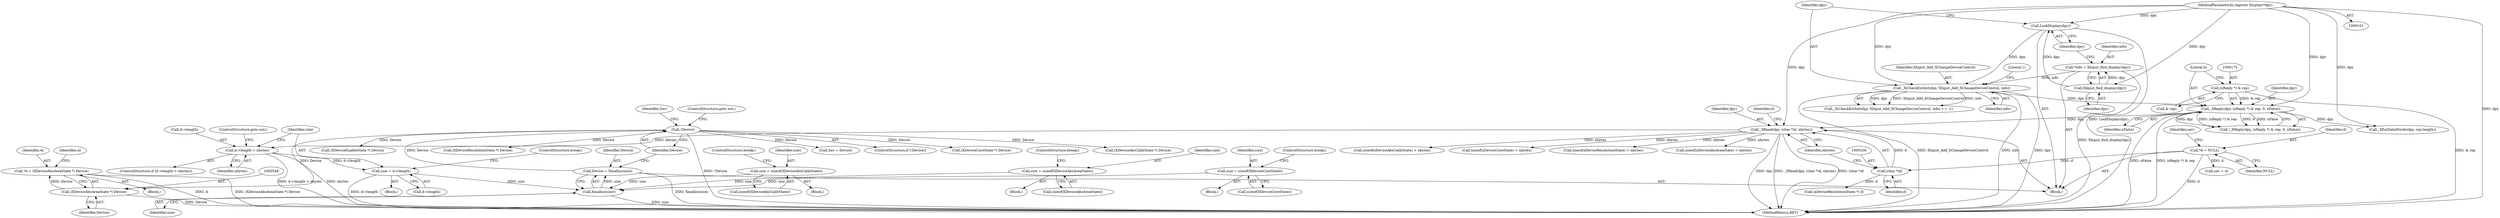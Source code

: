 digraph "0_libXi_19a9cd607de73947fcfb104682f203ffe4e1f4e5_0@pointer" {
"1000545" [label="(Call,*A = (XDeviceAbsAreaState *) Device)"];
"1000547" [label="(Call,(XDeviceAbsAreaState *) Device)"];
"1000347" [label="(Call,!Device)"];
"1000342" [label="(Call,Device = Xmalloc(size))"];
"1000344" [label="(Call,Xmalloc(size))"];
"1000297" [label="(Call,size = sizeof(XDeviceAbsCalibState))"];
"1000310" [label="(Call,size = sizeof(XDeviceAbsAreaState))"];
"1000323" [label="(Call,size = sizeof(XDeviceCoreState))"];
"1000336" [label="(Call,size = d->length)"];
"1000330" [label="(Call,d->length > nbytes)"];
"1000233" [label="(Call,_XRead(dpy, (char *)d, nbytes))"];
"1000172" [label="(Call,_XReply(dpy, (xReply *) & rep, 0, xFalse))"];
"1000133" [label="(Call,_XiCheckExtInit(dpy, XInput_Add_XChangeDeviceControl, info))"];
"1000129" [label="(Call,LockDisplay(dpy))"];
"1000127" [label="(Call,XInput_find_display(dpy))"];
"1000102" [label="(MethodParameterIn,register Display\t*dpy)"];
"1000125" [label="(Call,*info = XInput_find_display(dpy))"];
"1000174" [label="(Call,(xReply *) & rep)"];
"1000235" [label="(Call,(char *)d)"];
"1000115" [label="(Call,*d = NULL)"];
"1000135" [label="(Identifier,XInput_Add_XChangeDeviceControl)"];
"1000116" [label="(Identifier,d)"];
"1000546" [label="(Identifier,A)"];
"1000655" [label="(Call,(XDeviceEnableState *) Device)"];
"1000303" [label="(Block,)"];
"1000176" [label="(Call,& rep)"];
"1000179" [label="(Identifier,xFalse)"];
"1000297" [label="(Call,size = sizeof(XDeviceAbsCalibState))"];
"1000125" [label="(Call,*info = XInput_find_display(dpy))"];
"1000292" [label="(Call,sizeof(xDeviceAbsCalibState) > nbytes)"];
"1000345" [label="(Identifier,size)"];
"1000134" [label="(Identifier,dpy)"];
"1000312" [label="(Call,sizeof(XDeviceAbsAreaState))"];
"1000230" [label="(Call,sav = d)"];
"1000172" [label="(Call,_XReply(dpy, (xReply *) & rep, 0, xFalse))"];
"1000344" [label="(Call,Xmalloc(size))"];
"1000537" [label="(Block,)"];
"1000349" [label="(ControlStructure,goto out;)"];
"1000327" [label="(ControlStructure,break;)"];
"1000549" [label="(Identifier,Device)"];
"1000373" [label="(Call,(XDeviceResolutionState *) Device)"];
"1000243" [label="(Block,)"];
"1000127" [label="(Call,XInput_find_display(dpy))"];
"1000679" [label="(MethodReturn,RET)"];
"1000132" [label="(Call,_XiCheckExtInit(dpy, XInput_Add_XChangeDeviceControl, info) == -1)"];
"1000299" [label="(Call,sizeof(XDeviceAbsCalibState))"];
"1000290" [label="(Block,)"];
"1000329" [label="(ControlStructure,if (d->length > nbytes))"];
"1000318" [label="(Call,sizeof(xDeviceCoreState) > nbytes)"];
"1000174" [label="(Call,(xReply *) & rep)"];
"1000323" [label="(Call,size = sizeof(XDeviceCoreState))"];
"1000350" [label="(Call,Sav = Device)"];
"1000346" [label="(ControlStructure,if (!Device))"];
"1000233" [label="(Call,_XRead(dpy, (char *)d, nbytes))"];
"1000343" [label="(Identifier,Device)"];
"1000126" [label="(Identifier,info)"];
"1000235" [label="(Call,(char *)d)"];
"1000237" [label="(Identifier,d)"];
"1000298" [label="(Identifier,size)"];
"1000342" [label="(Call,Device = Xmalloc(size))"];
"1000117" [label="(Identifier,NULL)"];
"1000251" [label="(Call,(xDeviceResolutionState *) d)"];
"1000324" [label="(Identifier,size)"];
"1000224" [label="(Call,_XEatDataWords(dpy, rep.length))"];
"1000138" [label="(Literal,1)"];
"1000129" [label="(Call,LockDisplay(dpy))"];
"1000128" [label="(Identifier,dpy)"];
"1000615" [label="(Call,(XDeviceCoreState *) Device)"];
"1000311" [label="(Identifier,size)"];
"1000115" [label="(Call,*d = NULL)"];
"1000130" [label="(Identifier,dpy)"];
"1000256" [label="(Call,sizeof(xDeviceResolutionState) > nbytes)"];
"1000136" [label="(Identifier,info)"];
"1000545" [label="(Call,*A = (XDeviceAbsAreaState *) Device)"];
"1000314" [label="(ControlStructure,break;)"];
"1000338" [label="(Call,d->length)"];
"1000330" [label="(Call,d->length > nbytes)"];
"1000348" [label="(Identifier,Device)"];
"1000547" [label="(Call,(XDeviceAbsAreaState *) Device)"];
"1000310" [label="(Call,size = sizeof(XDeviceAbsAreaState))"];
"1000325" [label="(Call,sizeof(XDeviceCoreState))"];
"1000120" [label="(Identifier,sav)"];
"1000351" [label="(Identifier,Sav)"];
"1000234" [label="(Identifier,dpy)"];
"1000331" [label="(Call,d->length)"];
"1000552" [label="(Identifier,A)"];
"1000465" [label="(Call,(XDeviceAbsCalibState *) Device)"];
"1000334" [label="(Identifier,nbytes)"];
"1000133" [label="(Call,_XiCheckExtInit(dpy, XInput_Add_XChangeDeviceControl, info))"];
"1000102" [label="(MethodParameterIn,register Display\t*dpy)"];
"1000305" [label="(Call,sizeof(xDeviceAbsAreaState) > nbytes)"];
"1000178" [label="(Literal,0)"];
"1000341" [label="(ControlStructure,break;)"];
"1000173" [label="(Identifier,dpy)"];
"1000301" [label="(ControlStructure,break;)"];
"1000241" [label="(Identifier,d)"];
"1000238" [label="(Identifier,nbytes)"];
"1000347" [label="(Call,!Device)"];
"1000337" [label="(Identifier,size)"];
"1000335" [label="(ControlStructure,goto out;)"];
"1000105" [label="(Block,)"];
"1000316" [label="(Block,)"];
"1000336" [label="(Call,size = d->length)"];
"1000171" [label="(Call,!_XReply(dpy, (xReply *) & rep, 0, xFalse))"];
"1000545" -> "1000537"  [label="AST: "];
"1000545" -> "1000547"  [label="CFG: "];
"1000546" -> "1000545"  [label="AST: "];
"1000547" -> "1000545"  [label="AST: "];
"1000552" -> "1000545"  [label="CFG: "];
"1000545" -> "1000679"  [label="DDG: A"];
"1000545" -> "1000679"  [label="DDG: (XDeviceAbsAreaState *) Device"];
"1000547" -> "1000545"  [label="DDG: Device"];
"1000547" -> "1000549"  [label="CFG: "];
"1000548" -> "1000547"  [label="AST: "];
"1000549" -> "1000547"  [label="AST: "];
"1000547" -> "1000679"  [label="DDG: Device"];
"1000347" -> "1000547"  [label="DDG: Device"];
"1000347" -> "1000346"  [label="AST: "];
"1000347" -> "1000348"  [label="CFG: "];
"1000348" -> "1000347"  [label="AST: "];
"1000349" -> "1000347"  [label="CFG: "];
"1000351" -> "1000347"  [label="CFG: "];
"1000347" -> "1000679"  [label="DDG: !Device"];
"1000342" -> "1000347"  [label="DDG: Device"];
"1000347" -> "1000350"  [label="DDG: Device"];
"1000347" -> "1000373"  [label="DDG: Device"];
"1000347" -> "1000465"  [label="DDG: Device"];
"1000347" -> "1000615"  [label="DDG: Device"];
"1000347" -> "1000655"  [label="DDG: Device"];
"1000342" -> "1000105"  [label="AST: "];
"1000342" -> "1000344"  [label="CFG: "];
"1000343" -> "1000342"  [label="AST: "];
"1000344" -> "1000342"  [label="AST: "];
"1000348" -> "1000342"  [label="CFG: "];
"1000342" -> "1000679"  [label="DDG: Xmalloc(size)"];
"1000344" -> "1000342"  [label="DDG: size"];
"1000344" -> "1000345"  [label="CFG: "];
"1000345" -> "1000344"  [label="AST: "];
"1000344" -> "1000679"  [label="DDG: size"];
"1000297" -> "1000344"  [label="DDG: size"];
"1000310" -> "1000344"  [label="DDG: size"];
"1000323" -> "1000344"  [label="DDG: size"];
"1000336" -> "1000344"  [label="DDG: size"];
"1000297" -> "1000290"  [label="AST: "];
"1000297" -> "1000299"  [label="CFG: "];
"1000298" -> "1000297"  [label="AST: "];
"1000299" -> "1000297"  [label="AST: "];
"1000301" -> "1000297"  [label="CFG: "];
"1000310" -> "1000303"  [label="AST: "];
"1000310" -> "1000312"  [label="CFG: "];
"1000311" -> "1000310"  [label="AST: "];
"1000312" -> "1000310"  [label="AST: "];
"1000314" -> "1000310"  [label="CFG: "];
"1000323" -> "1000316"  [label="AST: "];
"1000323" -> "1000325"  [label="CFG: "];
"1000324" -> "1000323"  [label="AST: "];
"1000325" -> "1000323"  [label="AST: "];
"1000327" -> "1000323"  [label="CFG: "];
"1000336" -> "1000243"  [label="AST: "];
"1000336" -> "1000338"  [label="CFG: "];
"1000337" -> "1000336"  [label="AST: "];
"1000338" -> "1000336"  [label="AST: "];
"1000341" -> "1000336"  [label="CFG: "];
"1000336" -> "1000679"  [label="DDG: d->length"];
"1000330" -> "1000336"  [label="DDG: d->length"];
"1000330" -> "1000329"  [label="AST: "];
"1000330" -> "1000334"  [label="CFG: "];
"1000331" -> "1000330"  [label="AST: "];
"1000334" -> "1000330"  [label="AST: "];
"1000335" -> "1000330"  [label="CFG: "];
"1000337" -> "1000330"  [label="CFG: "];
"1000330" -> "1000679"  [label="DDG: nbytes"];
"1000330" -> "1000679"  [label="DDG: d->length > nbytes"];
"1000233" -> "1000330"  [label="DDG: nbytes"];
"1000233" -> "1000105"  [label="AST: "];
"1000233" -> "1000238"  [label="CFG: "];
"1000234" -> "1000233"  [label="AST: "];
"1000235" -> "1000233"  [label="AST: "];
"1000238" -> "1000233"  [label="AST: "];
"1000241" -> "1000233"  [label="CFG: "];
"1000233" -> "1000679"  [label="DDG: _XRead(dpy, (char *)d, nbytes)"];
"1000233" -> "1000679"  [label="DDG: (char *)d"];
"1000233" -> "1000679"  [label="DDG: dpy"];
"1000172" -> "1000233"  [label="DDG: dpy"];
"1000102" -> "1000233"  [label="DDG: dpy"];
"1000235" -> "1000233"  [label="DDG: d"];
"1000233" -> "1000256"  [label="DDG: nbytes"];
"1000233" -> "1000292"  [label="DDG: nbytes"];
"1000233" -> "1000305"  [label="DDG: nbytes"];
"1000233" -> "1000318"  [label="DDG: nbytes"];
"1000172" -> "1000171"  [label="AST: "];
"1000172" -> "1000179"  [label="CFG: "];
"1000173" -> "1000172"  [label="AST: "];
"1000174" -> "1000172"  [label="AST: "];
"1000178" -> "1000172"  [label="AST: "];
"1000179" -> "1000172"  [label="AST: "];
"1000171" -> "1000172"  [label="CFG: "];
"1000172" -> "1000679"  [label="DDG: xFalse"];
"1000172" -> "1000679"  [label="DDG: (xReply *) & rep"];
"1000172" -> "1000171"  [label="DDG: dpy"];
"1000172" -> "1000171"  [label="DDG: (xReply *) & rep"];
"1000172" -> "1000171"  [label="DDG: 0"];
"1000172" -> "1000171"  [label="DDG: xFalse"];
"1000133" -> "1000172"  [label="DDG: dpy"];
"1000102" -> "1000172"  [label="DDG: dpy"];
"1000174" -> "1000172"  [label="DDG: & rep"];
"1000172" -> "1000224"  [label="DDG: dpy"];
"1000133" -> "1000132"  [label="AST: "];
"1000133" -> "1000136"  [label="CFG: "];
"1000134" -> "1000133"  [label="AST: "];
"1000135" -> "1000133"  [label="AST: "];
"1000136" -> "1000133"  [label="AST: "];
"1000138" -> "1000133"  [label="CFG: "];
"1000133" -> "1000679"  [label="DDG: dpy"];
"1000133" -> "1000679"  [label="DDG: XInput_Add_XChangeDeviceControl"];
"1000133" -> "1000679"  [label="DDG: info"];
"1000133" -> "1000132"  [label="DDG: dpy"];
"1000133" -> "1000132"  [label="DDG: XInput_Add_XChangeDeviceControl"];
"1000133" -> "1000132"  [label="DDG: info"];
"1000129" -> "1000133"  [label="DDG: dpy"];
"1000102" -> "1000133"  [label="DDG: dpy"];
"1000125" -> "1000133"  [label="DDG: info"];
"1000129" -> "1000105"  [label="AST: "];
"1000129" -> "1000130"  [label="CFG: "];
"1000130" -> "1000129"  [label="AST: "];
"1000134" -> "1000129"  [label="CFG: "];
"1000129" -> "1000679"  [label="DDG: LockDisplay(dpy)"];
"1000127" -> "1000129"  [label="DDG: dpy"];
"1000102" -> "1000129"  [label="DDG: dpy"];
"1000127" -> "1000125"  [label="AST: "];
"1000127" -> "1000128"  [label="CFG: "];
"1000128" -> "1000127"  [label="AST: "];
"1000125" -> "1000127"  [label="CFG: "];
"1000127" -> "1000125"  [label="DDG: dpy"];
"1000102" -> "1000127"  [label="DDG: dpy"];
"1000102" -> "1000101"  [label="AST: "];
"1000102" -> "1000679"  [label="DDG: dpy"];
"1000102" -> "1000224"  [label="DDG: dpy"];
"1000125" -> "1000105"  [label="AST: "];
"1000126" -> "1000125"  [label="AST: "];
"1000130" -> "1000125"  [label="CFG: "];
"1000125" -> "1000679"  [label="DDG: XInput_find_display(dpy)"];
"1000174" -> "1000176"  [label="CFG: "];
"1000175" -> "1000174"  [label="AST: "];
"1000176" -> "1000174"  [label="AST: "];
"1000178" -> "1000174"  [label="CFG: "];
"1000174" -> "1000679"  [label="DDG: & rep"];
"1000235" -> "1000237"  [label="CFG: "];
"1000236" -> "1000235"  [label="AST: "];
"1000237" -> "1000235"  [label="AST: "];
"1000238" -> "1000235"  [label="CFG: "];
"1000115" -> "1000235"  [label="DDG: d"];
"1000235" -> "1000251"  [label="DDG: d"];
"1000115" -> "1000105"  [label="AST: "];
"1000115" -> "1000117"  [label="CFG: "];
"1000116" -> "1000115"  [label="AST: "];
"1000117" -> "1000115"  [label="AST: "];
"1000120" -> "1000115"  [label="CFG: "];
"1000115" -> "1000679"  [label="DDG: d"];
"1000115" -> "1000230"  [label="DDG: d"];
}
